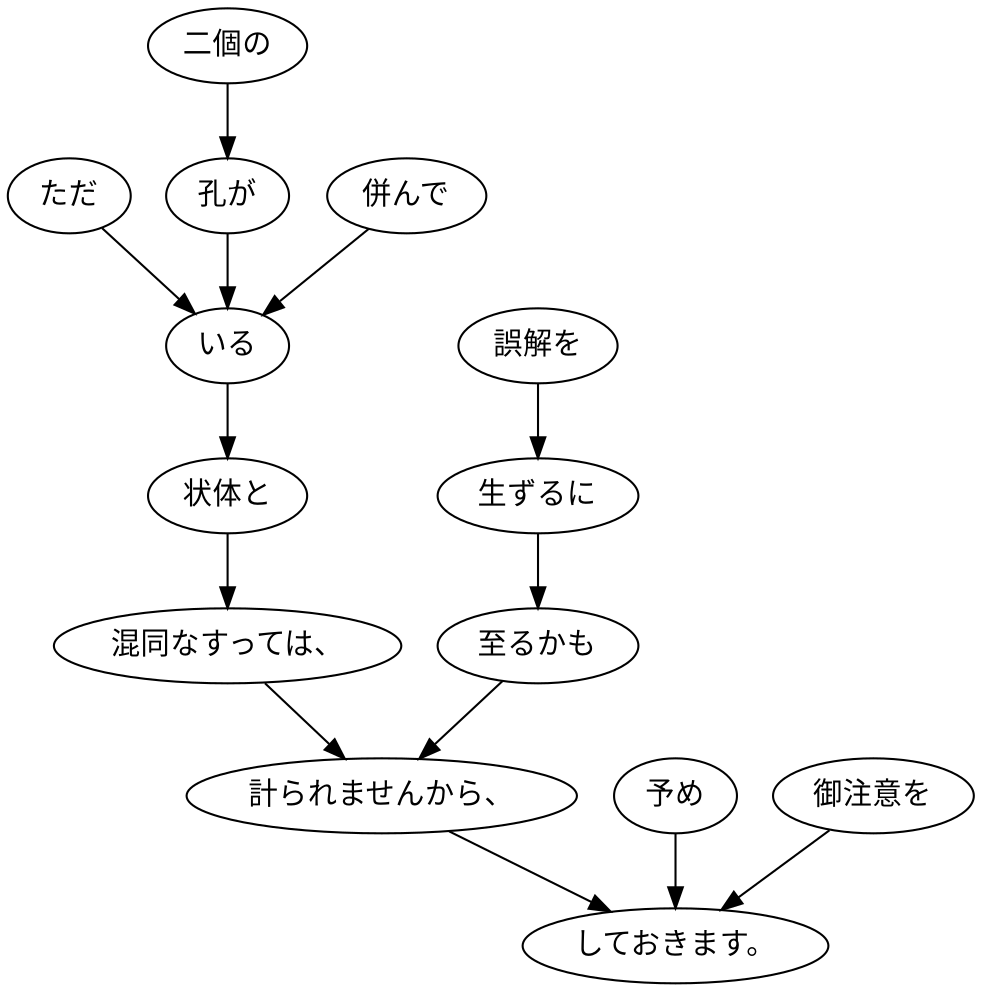 digraph graph1972 {
	node0 [label="ただ"];
	node1 [label="二個の"];
	node2 [label="孔が"];
	node3 [label="併んで"];
	node4 [label="いる"];
	node5 [label="状体と"];
	node6 [label="混同なすっては、"];
	node7 [label="誤解を"];
	node8 [label="生ずるに"];
	node9 [label="至るかも"];
	node10 [label="計られませんから、"];
	node11 [label="予め"];
	node12 [label="御注意を"];
	node13 [label="しておきます。"];
	node0 -> node4;
	node1 -> node2;
	node2 -> node4;
	node3 -> node4;
	node4 -> node5;
	node5 -> node6;
	node6 -> node10;
	node7 -> node8;
	node8 -> node9;
	node9 -> node10;
	node10 -> node13;
	node11 -> node13;
	node12 -> node13;
}
